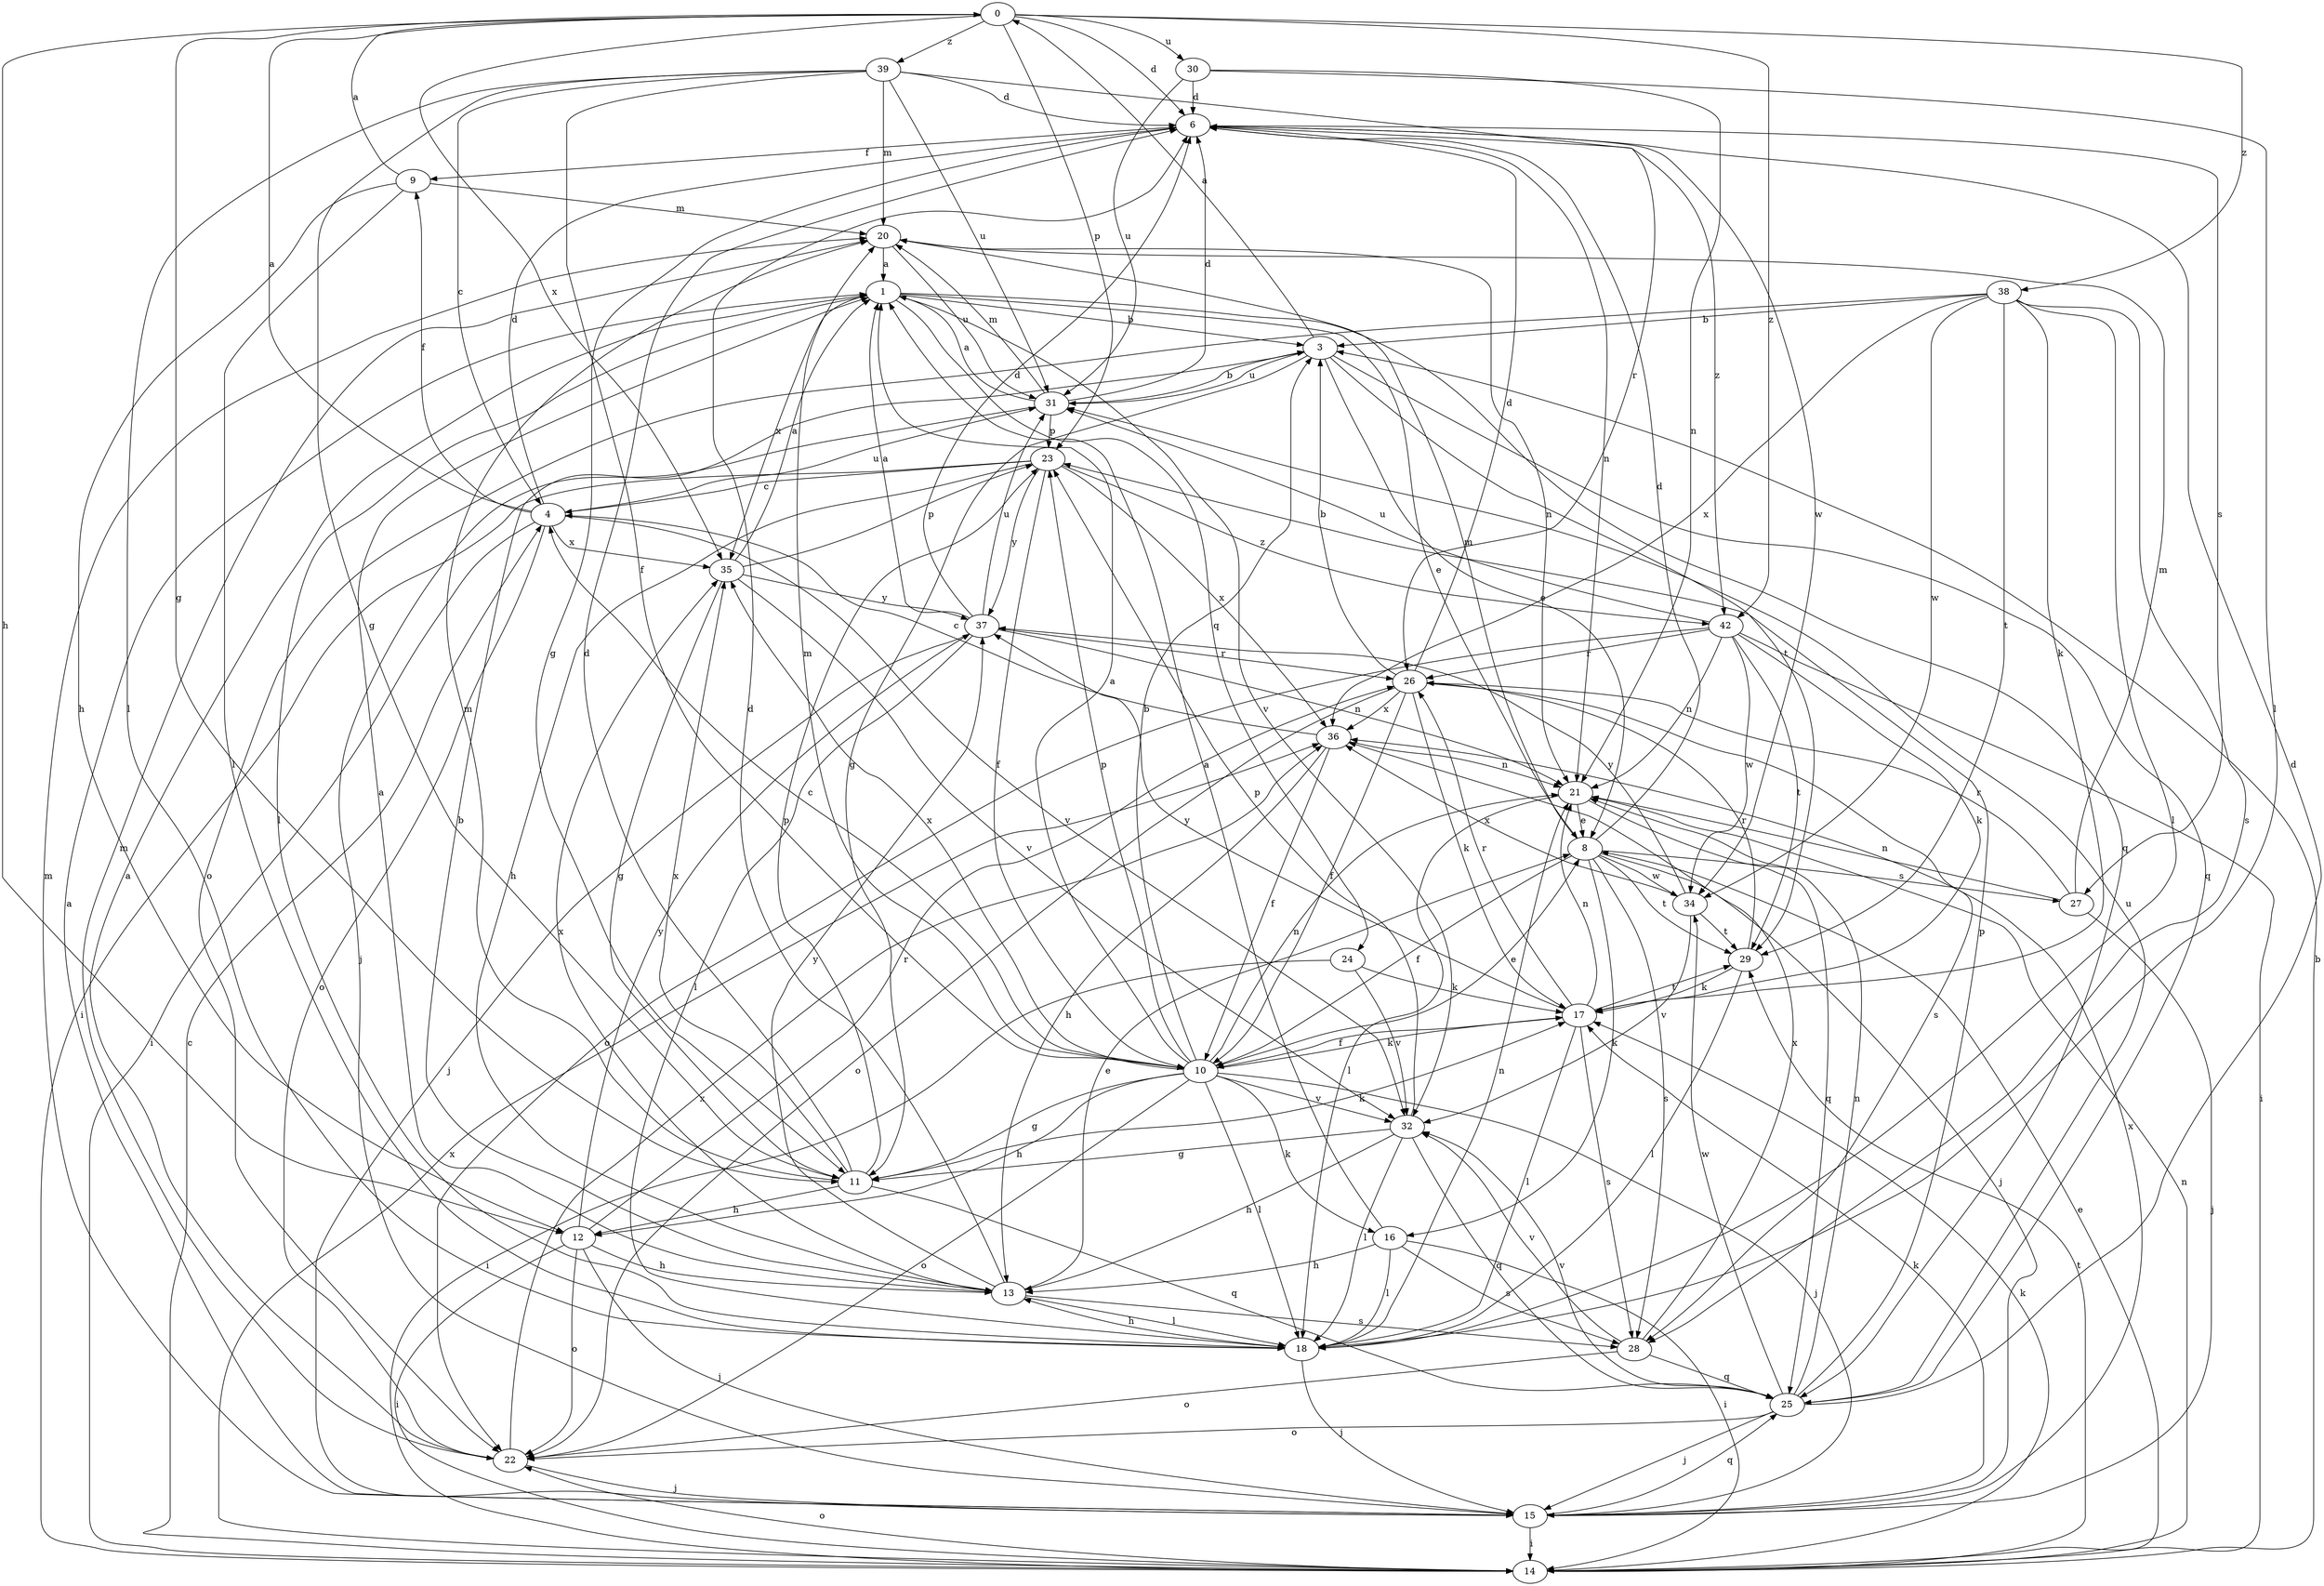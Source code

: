 strict digraph  {
0;
1;
3;
4;
6;
8;
9;
10;
11;
12;
13;
14;
15;
16;
17;
18;
20;
21;
22;
23;
24;
25;
26;
27;
28;
29;
30;
31;
32;
34;
35;
36;
37;
38;
39;
42;
0 -> 6  [label=d];
0 -> 11  [label=g];
0 -> 12  [label=h];
0 -> 23  [label=p];
0 -> 30  [label=u];
0 -> 35  [label=x];
0 -> 38  [label=z];
0 -> 39  [label=z];
0 -> 42  [label=z];
1 -> 3  [label=b];
1 -> 8  [label=e];
1 -> 18  [label=l];
1 -> 24  [label=q];
1 -> 25  [label=q];
1 -> 32  [label=v];
1 -> 35  [label=x];
3 -> 0  [label=a];
3 -> 8  [label=e];
3 -> 11  [label=g];
3 -> 25  [label=q];
3 -> 29  [label=t];
3 -> 31  [label=u];
4 -> 0  [label=a];
4 -> 6  [label=d];
4 -> 9  [label=f];
4 -> 14  [label=i];
4 -> 22  [label=o];
4 -> 31  [label=u];
4 -> 32  [label=v];
4 -> 35  [label=x];
6 -> 9  [label=f];
6 -> 11  [label=g];
6 -> 21  [label=n];
6 -> 27  [label=s];
6 -> 34  [label=w];
6 -> 42  [label=z];
8 -> 6  [label=d];
8 -> 10  [label=f];
8 -> 15  [label=j];
8 -> 16  [label=k];
8 -> 20  [label=m];
8 -> 27  [label=s];
8 -> 28  [label=s];
8 -> 29  [label=t];
8 -> 34  [label=w];
9 -> 0  [label=a];
9 -> 12  [label=h];
9 -> 18  [label=l];
9 -> 20  [label=m];
10 -> 1  [label=a];
10 -> 3  [label=b];
10 -> 4  [label=c];
10 -> 8  [label=e];
10 -> 11  [label=g];
10 -> 12  [label=h];
10 -> 15  [label=j];
10 -> 16  [label=k];
10 -> 17  [label=k];
10 -> 18  [label=l];
10 -> 20  [label=m];
10 -> 21  [label=n];
10 -> 22  [label=o];
10 -> 23  [label=p];
10 -> 32  [label=v];
10 -> 35  [label=x];
11 -> 6  [label=d];
11 -> 12  [label=h];
11 -> 17  [label=k];
11 -> 20  [label=m];
11 -> 23  [label=p];
11 -> 25  [label=q];
11 -> 35  [label=x];
12 -> 13  [label=h];
12 -> 14  [label=i];
12 -> 15  [label=j];
12 -> 22  [label=o];
12 -> 26  [label=r];
12 -> 37  [label=y];
13 -> 1  [label=a];
13 -> 3  [label=b];
13 -> 6  [label=d];
13 -> 8  [label=e];
13 -> 18  [label=l];
13 -> 28  [label=s];
13 -> 35  [label=x];
13 -> 37  [label=y];
14 -> 3  [label=b];
14 -> 4  [label=c];
14 -> 8  [label=e];
14 -> 17  [label=k];
14 -> 21  [label=n];
14 -> 22  [label=o];
14 -> 29  [label=t];
14 -> 36  [label=x];
15 -> 1  [label=a];
15 -> 14  [label=i];
15 -> 17  [label=k];
15 -> 20  [label=m];
15 -> 25  [label=q];
15 -> 36  [label=x];
16 -> 1  [label=a];
16 -> 13  [label=h];
16 -> 14  [label=i];
16 -> 18  [label=l];
16 -> 28  [label=s];
17 -> 10  [label=f];
17 -> 18  [label=l];
17 -> 21  [label=n];
17 -> 26  [label=r];
17 -> 28  [label=s];
17 -> 29  [label=t];
17 -> 37  [label=y];
18 -> 13  [label=h];
18 -> 15  [label=j];
18 -> 21  [label=n];
20 -> 1  [label=a];
20 -> 21  [label=n];
20 -> 31  [label=u];
21 -> 8  [label=e];
21 -> 18  [label=l];
21 -> 25  [label=q];
22 -> 1  [label=a];
22 -> 15  [label=j];
22 -> 20  [label=m];
22 -> 36  [label=x];
23 -> 4  [label=c];
23 -> 10  [label=f];
23 -> 13  [label=h];
23 -> 14  [label=i];
23 -> 36  [label=x];
23 -> 37  [label=y];
23 -> 42  [label=z];
24 -> 14  [label=i];
24 -> 17  [label=k];
24 -> 32  [label=v];
25 -> 6  [label=d];
25 -> 15  [label=j];
25 -> 21  [label=n];
25 -> 22  [label=o];
25 -> 23  [label=p];
25 -> 31  [label=u];
25 -> 32  [label=v];
25 -> 34  [label=w];
26 -> 3  [label=b];
26 -> 6  [label=d];
26 -> 10  [label=f];
26 -> 17  [label=k];
26 -> 22  [label=o];
26 -> 28  [label=s];
26 -> 36  [label=x];
27 -> 15  [label=j];
27 -> 20  [label=m];
27 -> 21  [label=n];
27 -> 26  [label=r];
28 -> 22  [label=o];
28 -> 25  [label=q];
28 -> 32  [label=v];
28 -> 36  [label=x];
29 -> 17  [label=k];
29 -> 18  [label=l];
29 -> 26  [label=r];
30 -> 6  [label=d];
30 -> 18  [label=l];
30 -> 21  [label=n];
30 -> 31  [label=u];
31 -> 1  [label=a];
31 -> 3  [label=b];
31 -> 6  [label=d];
31 -> 15  [label=j];
31 -> 20  [label=m];
31 -> 23  [label=p];
32 -> 11  [label=g];
32 -> 13  [label=h];
32 -> 18  [label=l];
32 -> 23  [label=p];
32 -> 25  [label=q];
34 -> 29  [label=t];
34 -> 32  [label=v];
34 -> 36  [label=x];
34 -> 37  [label=y];
35 -> 1  [label=a];
35 -> 11  [label=g];
35 -> 23  [label=p];
35 -> 32  [label=v];
35 -> 37  [label=y];
36 -> 4  [label=c];
36 -> 10  [label=f];
36 -> 13  [label=h];
36 -> 21  [label=n];
37 -> 1  [label=a];
37 -> 6  [label=d];
37 -> 15  [label=j];
37 -> 18  [label=l];
37 -> 21  [label=n];
37 -> 26  [label=r];
37 -> 31  [label=u];
38 -> 3  [label=b];
38 -> 17  [label=k];
38 -> 18  [label=l];
38 -> 22  [label=o];
38 -> 28  [label=s];
38 -> 29  [label=t];
38 -> 34  [label=w];
38 -> 36  [label=x];
39 -> 4  [label=c];
39 -> 6  [label=d];
39 -> 10  [label=f];
39 -> 11  [label=g];
39 -> 18  [label=l];
39 -> 20  [label=m];
39 -> 26  [label=r];
39 -> 31  [label=u];
42 -> 14  [label=i];
42 -> 17  [label=k];
42 -> 21  [label=n];
42 -> 22  [label=o];
42 -> 26  [label=r];
42 -> 29  [label=t];
42 -> 31  [label=u];
42 -> 34  [label=w];
}
